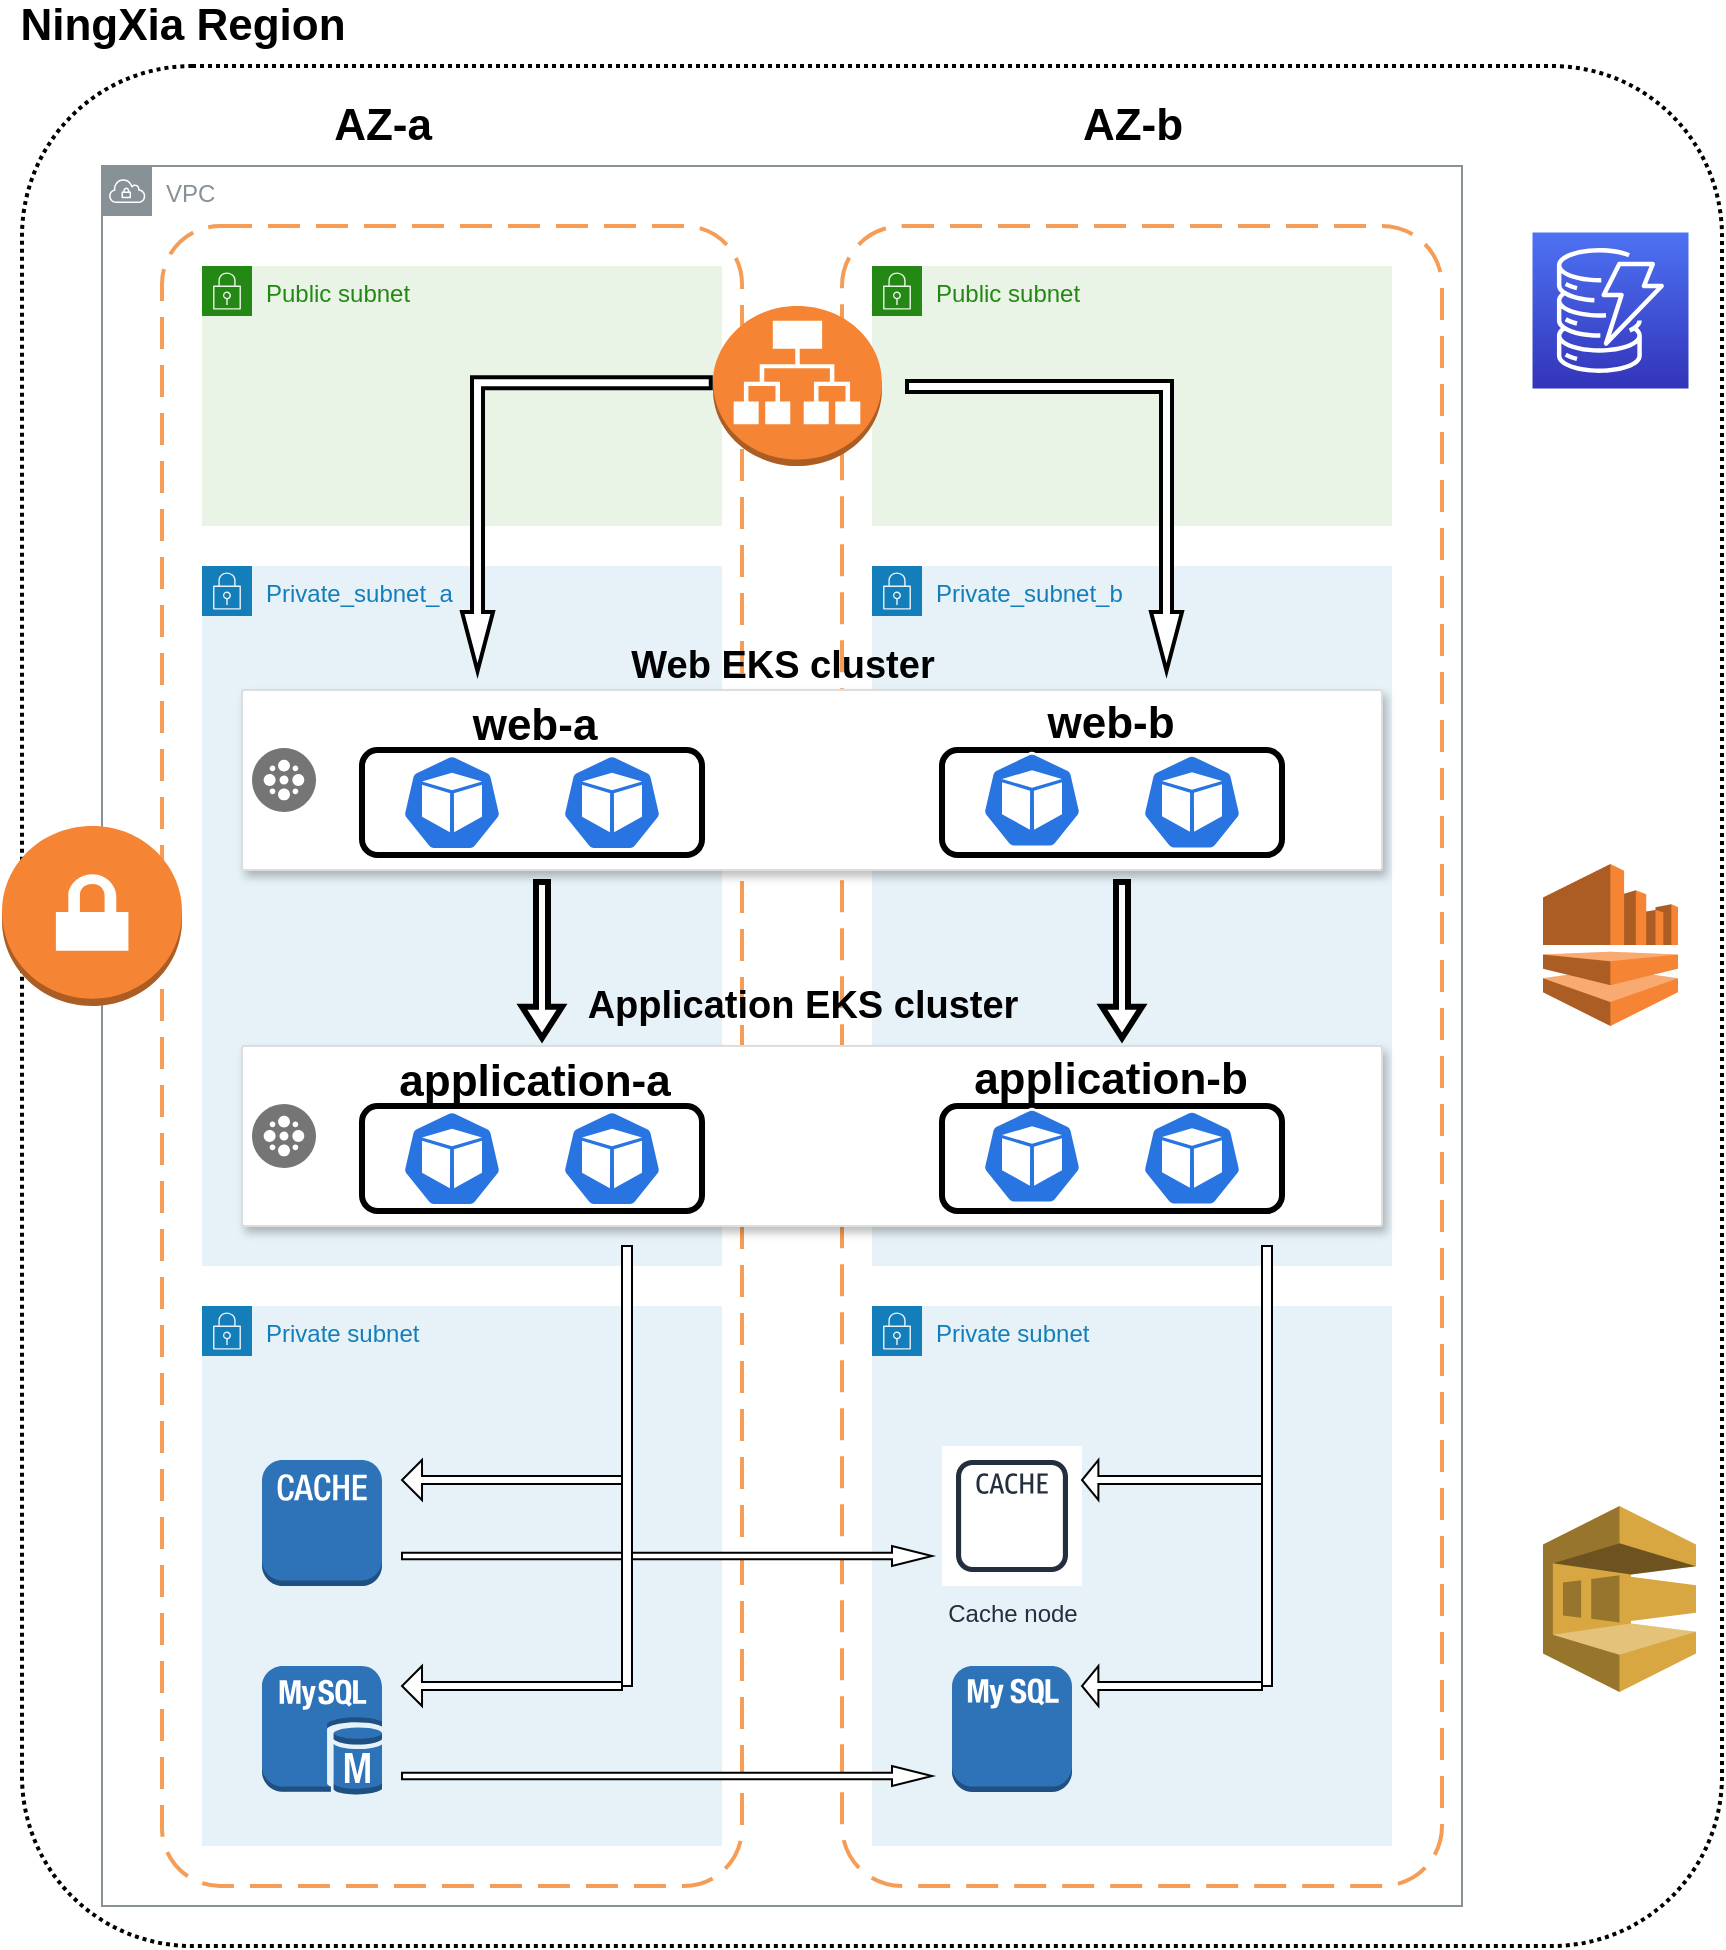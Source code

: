<mxfile version="13.7.1" type="github">
  <diagram id="ytXVugsddWO0LYC6G2EJ" name="Page-1">
    <mxGraphModel dx="1186" dy="715" grid="1" gridSize="10" guides="1" tooltips="1" connect="1" arrows="1" fold="1" page="1" pageScale="1" pageWidth="827" pageHeight="1169" math="0" shadow="0">
      <root>
        <mxCell id="0" />
        <mxCell id="1" parent="0" />
        <mxCell id="ntQXKBrW-BuxDfOLgOqv-1" value="" style="rounded=1;arcSize=10;dashed=1;fillColor=none;gradientColor=none;dashPattern=1 1;strokeWidth=2;" vertex="1" parent="1">
          <mxGeometry x="40" y="80" width="850" height="940" as="geometry" />
        </mxCell>
        <mxCell id="ntQXKBrW-BuxDfOLgOqv-2" value="&lt;b&gt;&lt;font style=&quot;font-size: 22px&quot;&gt;NingXia Region&lt;/font&gt;&lt;/b&gt;" style="text;html=1;align=center;verticalAlign=middle;resizable=0;points=[];autosize=1;" vertex="1" parent="1">
          <mxGeometry x="30" y="50" width="180" height="20" as="geometry" />
        </mxCell>
        <mxCell id="ntQXKBrW-BuxDfOLgOqv-3" value="VPC" style="outlineConnect=0;gradientColor=none;html=1;whiteSpace=wrap;fontSize=12;fontStyle=0;shape=mxgraph.aws4.group;grIcon=mxgraph.aws4.group_vpc;strokeColor=#879196;fillColor=none;verticalAlign=top;align=left;spacingLeft=30;fontColor=#879196;dashed=0;" vertex="1" parent="1">
          <mxGeometry x="80" y="130" width="680" height="870" as="geometry" />
        </mxCell>
        <mxCell id="ntQXKBrW-BuxDfOLgOqv-4" value="" style="rounded=1;arcSize=10;dashed=1;strokeColor=#F59D56;fillColor=none;gradientColor=none;dashPattern=8 4;strokeWidth=2;" vertex="1" parent="1">
          <mxGeometry x="110" y="160" width="290" height="830" as="geometry" />
        </mxCell>
        <mxCell id="ntQXKBrW-BuxDfOLgOqv-5" value="" style="rounded=1;arcSize=10;dashed=1;strokeColor=#F59D56;fillColor=none;gradientColor=none;dashPattern=8 4;strokeWidth=2;" vertex="1" parent="1">
          <mxGeometry x="450" y="160" width="300" height="830" as="geometry" />
        </mxCell>
        <mxCell id="ntQXKBrW-BuxDfOLgOqv-6" value="&lt;b&gt;&lt;font style=&quot;font-size: 22px&quot;&gt;AZ-a&lt;/font&gt;&lt;/b&gt;" style="text;html=1;align=center;verticalAlign=middle;resizable=0;points=[];autosize=1;" vertex="1" parent="1">
          <mxGeometry x="190" y="100" width="60" height="20" as="geometry" />
        </mxCell>
        <mxCell id="ntQXKBrW-BuxDfOLgOqv-7" value="&lt;b&gt;&lt;font style=&quot;font-size: 22px&quot;&gt;AZ-b&lt;/font&gt;&lt;/b&gt;" style="text;html=1;align=center;verticalAlign=middle;resizable=0;points=[];autosize=1;" vertex="1" parent="1">
          <mxGeometry x="560" y="100" width="70" height="20" as="geometry" />
        </mxCell>
        <mxCell id="ntQXKBrW-BuxDfOLgOqv-8" value="Public subnet" style="points=[[0,0],[0.25,0],[0.5,0],[0.75,0],[1,0],[1,0.25],[1,0.5],[1,0.75],[1,1],[0.75,1],[0.5,1],[0.25,1],[0,1],[0,0.75],[0,0.5],[0,0.25]];outlineConnect=0;gradientColor=none;html=1;whiteSpace=wrap;fontSize=12;fontStyle=0;shape=mxgraph.aws4.group;grIcon=mxgraph.aws4.group_security_group;grStroke=0;strokeColor=#248814;fillColor=#E9F3E6;verticalAlign=top;align=left;spacingLeft=30;fontColor=#248814;dashed=0;" vertex="1" parent="1">
          <mxGeometry x="130" y="180" width="260" height="130" as="geometry" />
        </mxCell>
        <mxCell id="ntQXKBrW-BuxDfOLgOqv-9" value="Public subnet" style="points=[[0,0],[0.25,0],[0.5,0],[0.75,0],[1,0],[1,0.25],[1,0.5],[1,0.75],[1,1],[0.75,1],[0.5,1],[0.25,1],[0,1],[0,0.75],[0,0.5],[0,0.25]];outlineConnect=0;gradientColor=none;html=1;whiteSpace=wrap;fontSize=12;fontStyle=0;shape=mxgraph.aws4.group;grIcon=mxgraph.aws4.group_security_group;grStroke=0;strokeColor=#248814;fillColor=#E9F3E6;verticalAlign=top;align=left;spacingLeft=30;fontColor=#248814;dashed=0;" vertex="1" parent="1">
          <mxGeometry x="465" y="180" width="260" height="130" as="geometry" />
        </mxCell>
        <mxCell id="ntQXKBrW-BuxDfOLgOqv-10" value="Private_subnet_a&amp;nbsp;" style="points=[[0,0],[0.25,0],[0.5,0],[0.75,0],[1,0],[1,0.25],[1,0.5],[1,0.75],[1,1],[0.75,1],[0.5,1],[0.25,1],[0,1],[0,0.75],[0,0.5],[0,0.25]];outlineConnect=0;gradientColor=none;html=1;whiteSpace=wrap;fontSize=12;fontStyle=0;shape=mxgraph.aws4.group;grIcon=mxgraph.aws4.group_security_group;grStroke=0;strokeColor=#147EBA;fillColor=#E6F2F8;verticalAlign=top;align=left;spacingLeft=30;fontColor=#147EBA;strokeWidth=7;" vertex="1" parent="1">
          <mxGeometry x="130" y="330" width="260" height="350" as="geometry" />
        </mxCell>
        <mxCell id="ntQXKBrW-BuxDfOLgOqv-11" value="Private subnet" style="points=[[0,0],[0.25,0],[0.5,0],[0.75,0],[1,0],[1,0.25],[1,0.5],[1,0.75],[1,1],[0.75,1],[0.5,1],[0.25,1],[0,1],[0,0.75],[0,0.5],[0,0.25]];outlineConnect=0;gradientColor=none;html=1;whiteSpace=wrap;fontSize=12;fontStyle=0;shape=mxgraph.aws4.group;grIcon=mxgraph.aws4.group_security_group;grStroke=0;strokeColor=#147EBA;fillColor=#E6F2F8;verticalAlign=top;align=left;spacingLeft=30;fontColor=#147EBA;dashed=0;" vertex="1" parent="1">
          <mxGeometry x="465" y="700" width="260" height="270" as="geometry" />
        </mxCell>
        <mxCell id="ntQXKBrW-BuxDfOLgOqv-12" value="Private subnet" style="points=[[0,0],[0.25,0],[0.5,0],[0.75,0],[1,0],[1,0.25],[1,0.5],[1,0.75],[1,1],[0.75,1],[0.5,1],[0.25,1],[0,1],[0,0.75],[0,0.5],[0,0.25]];outlineConnect=0;gradientColor=none;html=1;whiteSpace=wrap;fontSize=12;fontStyle=0;shape=mxgraph.aws4.group;grIcon=mxgraph.aws4.group_security_group;grStroke=0;strokeColor=#147EBA;fillColor=#E6F2F8;verticalAlign=top;align=left;spacingLeft=30;fontColor=#147EBA;dashed=0;" vertex="1" parent="1">
          <mxGeometry x="130" y="700" width="260" height="270" as="geometry" />
        </mxCell>
        <mxCell id="ntQXKBrW-BuxDfOLgOqv-13" value="Private_subnet_b" style="points=[[0,0],[0.25,0],[0.5,0],[0.75,0],[1,0],[1,0.25],[1,0.5],[1,0.75],[1,1],[0.75,1],[0.5,1],[0.25,1],[0,1],[0,0.75],[0,0.5],[0,0.25]];outlineConnect=0;gradientColor=none;html=1;whiteSpace=wrap;fontSize=12;fontStyle=0;shape=mxgraph.aws4.group;grIcon=mxgraph.aws4.group_security_group;grStroke=0;strokeColor=#147EBA;fillColor=#E6F2F8;verticalAlign=top;align=left;spacingLeft=30;fontColor=#147EBA;dashed=0;" vertex="1" parent="1">
          <mxGeometry x="465" y="330" width="260" height="350" as="geometry" />
        </mxCell>
        <mxCell id="ntQXKBrW-BuxDfOLgOqv-14" value="" style="strokeColor=#dddddd;shadow=1;strokeWidth=1;rounded=1;absoluteArcSize=1;arcSize=2;" vertex="1" parent="1">
          <mxGeometry x="150" y="570" width="570" height="90" as="geometry" />
        </mxCell>
        <mxCell id="ntQXKBrW-BuxDfOLgOqv-15" value="" style="dashed=0;connectable=0;html=1;fillColor=#757575;strokeColor=none;shape=mxgraph.gcp2.cluster;part=1;labelPosition=right;verticalLabelPosition=middle;align=left;verticalAlign=middle;spacingLeft=5;fontSize=12;" vertex="1" parent="ntQXKBrW-BuxDfOLgOqv-14">
          <mxGeometry y="0.5" width="32" height="32" relative="1" as="geometry">
            <mxPoint x="5" y="-16" as="offset" />
          </mxGeometry>
        </mxCell>
        <mxCell id="ntQXKBrW-BuxDfOLgOqv-16" value="" style="rounded=1;whiteSpace=wrap;html=1;strokeWidth=3;" vertex="1" parent="ntQXKBrW-BuxDfOLgOqv-14">
          <mxGeometry x="60" y="30" width="170" height="52.5" as="geometry" />
        </mxCell>
        <mxCell id="ntQXKBrW-BuxDfOLgOqv-17" value="" style="rounded=1;whiteSpace=wrap;html=1;strokeWidth=3;" vertex="1" parent="ntQXKBrW-BuxDfOLgOqv-14">
          <mxGeometry x="350" y="30" width="170" height="52.5" as="geometry" />
        </mxCell>
        <mxCell id="ntQXKBrW-BuxDfOLgOqv-18" value="" style="html=1;dashed=0;whitespace=wrap;fillColor=#2875E2;strokeColor=#ffffff;points=[[0.005,0.63,0],[0.1,0.2,0],[0.9,0.2,0],[0.5,0,0],[0.995,0.63,0],[0.72,0.99,0],[0.5,1,0],[0.28,0.99,0]];shape=mxgraph.kubernetes.icon;prIcon=pod" vertex="1" parent="ntQXKBrW-BuxDfOLgOqv-14">
          <mxGeometry x="80" y="20.25" width="50" height="72" as="geometry" />
        </mxCell>
        <mxCell id="ntQXKBrW-BuxDfOLgOqv-19" value="" style="html=1;dashed=0;whitespace=wrap;fillColor=#2875E2;strokeColor=#ffffff;points=[[0.005,0.63,0],[0.1,0.2,0],[0.9,0.2,0],[0.5,0,0],[0.995,0.63,0],[0.72,0.99,0],[0.5,1,0],[0.28,0.99,0]];shape=mxgraph.kubernetes.icon;prIcon=pod" vertex="1" parent="ntQXKBrW-BuxDfOLgOqv-14">
          <mxGeometry x="160" y="20.25" width="50" height="72" as="geometry" />
        </mxCell>
        <mxCell id="ntQXKBrW-BuxDfOLgOqv-20" value="" style="html=1;dashed=0;whitespace=wrap;fillColor=#2875E2;strokeColor=#ffffff;points=[[0.005,0.63,0],[0.1,0.2,0],[0.9,0.2,0],[0.5,0,0],[0.995,0.63,0],[0.72,0.99,0],[0.5,1,0],[0.28,0.99,0]];shape=mxgraph.kubernetes.icon;prIcon=pod" vertex="1" parent="ntQXKBrW-BuxDfOLgOqv-14">
          <mxGeometry x="370" y="19" width="50" height="72" as="geometry" />
        </mxCell>
        <mxCell id="ntQXKBrW-BuxDfOLgOqv-21" value="" style="html=1;dashed=0;whitespace=wrap;fillColor=#2875E2;strokeColor=#ffffff;points=[[0.005,0.63,0],[0.1,0.2,0],[0.9,0.2,0],[0.5,0,0],[0.995,0.63,0],[0.72,0.99,0],[0.5,1,0],[0.28,0.99,0]];shape=mxgraph.kubernetes.icon;prIcon=pod" vertex="1" parent="ntQXKBrW-BuxDfOLgOqv-14">
          <mxGeometry x="450" y="20" width="50" height="72" as="geometry" />
        </mxCell>
        <mxCell id="ntQXKBrW-BuxDfOLgOqv-22" value="&lt;b&gt;&lt;font style=&quot;font-size: 22px&quot;&gt;application-a&lt;/font&gt;&lt;/b&gt;" style="text;html=1;align=center;verticalAlign=middle;resizable=0;points=[];autosize=1;" vertex="1" parent="ntQXKBrW-BuxDfOLgOqv-14">
          <mxGeometry x="71" y="8" width="150" height="20" as="geometry" />
        </mxCell>
        <mxCell id="ntQXKBrW-BuxDfOLgOqv-23" value="&lt;b&gt;&lt;font style=&quot;font-size: 22px&quot;&gt;application-b&lt;/font&gt;&lt;/b&gt;" style="text;html=1;align=center;verticalAlign=middle;resizable=0;points=[];autosize=1;" vertex="1" parent="ntQXKBrW-BuxDfOLgOqv-14">
          <mxGeometry x="359" y="7" width="150" height="20" as="geometry" />
        </mxCell>
        <mxCell id="ntQXKBrW-BuxDfOLgOqv-24" value="&lt;font style=&quot;font-size: 19px&quot;&gt;&lt;b&gt;Web EKS cluster&lt;/b&gt;&lt;/font&gt;" style="text;html=1;align=center;verticalAlign=middle;resizable=0;points=[];autosize=1;" vertex="1" parent="1">
          <mxGeometry x="335" y="370" width="170" height="20" as="geometry" />
        </mxCell>
        <mxCell id="ntQXKBrW-BuxDfOLgOqv-25" value="" style="strokeColor=#dddddd;shadow=1;strokeWidth=1;rounded=1;absoluteArcSize=1;arcSize=2;" vertex="1" parent="1">
          <mxGeometry x="150" y="392" width="570" height="90" as="geometry" />
        </mxCell>
        <mxCell id="ntQXKBrW-BuxDfOLgOqv-26" value="" style="dashed=0;connectable=0;html=1;fillColor=#757575;strokeColor=none;shape=mxgraph.gcp2.cluster;part=1;labelPosition=right;verticalLabelPosition=middle;align=left;verticalAlign=middle;spacingLeft=5;fontSize=12;" vertex="1" parent="ntQXKBrW-BuxDfOLgOqv-25">
          <mxGeometry y="0.5" width="32" height="32" relative="1" as="geometry">
            <mxPoint x="5" y="-16" as="offset" />
          </mxGeometry>
        </mxCell>
        <mxCell id="ntQXKBrW-BuxDfOLgOqv-27" value="" style="rounded=1;whiteSpace=wrap;html=1;strokeWidth=3;" vertex="1" parent="ntQXKBrW-BuxDfOLgOqv-25">
          <mxGeometry x="60" y="30" width="170" height="52.5" as="geometry" />
        </mxCell>
        <mxCell id="ntQXKBrW-BuxDfOLgOqv-28" value="" style="rounded=1;whiteSpace=wrap;html=1;strokeWidth=3;" vertex="1" parent="ntQXKBrW-BuxDfOLgOqv-25">
          <mxGeometry x="350" y="30" width="170" height="52.5" as="geometry" />
        </mxCell>
        <mxCell id="ntQXKBrW-BuxDfOLgOqv-29" value="" style="html=1;dashed=0;whitespace=wrap;fillColor=#2875E2;strokeColor=#ffffff;points=[[0.005,0.63,0],[0.1,0.2,0],[0.9,0.2,0],[0.5,0,0],[0.995,0.63,0],[0.72,0.99,0],[0.5,1,0],[0.28,0.99,0]];shape=mxgraph.kubernetes.icon;prIcon=pod" vertex="1" parent="ntQXKBrW-BuxDfOLgOqv-25">
          <mxGeometry x="80" y="20.25" width="50" height="72" as="geometry" />
        </mxCell>
        <mxCell id="ntQXKBrW-BuxDfOLgOqv-30" value="" style="html=1;dashed=0;whitespace=wrap;fillColor=#2875E2;strokeColor=#ffffff;points=[[0.005,0.63,0],[0.1,0.2,0],[0.9,0.2,0],[0.5,0,0],[0.995,0.63,0],[0.72,0.99,0],[0.5,1,0],[0.28,0.99,0]];shape=mxgraph.kubernetes.icon;prIcon=pod" vertex="1" parent="ntQXKBrW-BuxDfOLgOqv-25">
          <mxGeometry x="160" y="20.25" width="50" height="72" as="geometry" />
        </mxCell>
        <mxCell id="ntQXKBrW-BuxDfOLgOqv-31" value="" style="html=1;dashed=0;whitespace=wrap;fillColor=#2875E2;strokeColor=#ffffff;points=[[0.005,0.63,0],[0.1,0.2,0],[0.9,0.2,0],[0.5,0,0],[0.995,0.63,0],[0.72,0.99,0],[0.5,1,0],[0.28,0.99,0]];shape=mxgraph.kubernetes.icon;prIcon=pod" vertex="1" parent="ntQXKBrW-BuxDfOLgOqv-25">
          <mxGeometry x="370" y="19" width="50" height="72" as="geometry" />
        </mxCell>
        <mxCell id="ntQXKBrW-BuxDfOLgOqv-32" value="" style="html=1;dashed=0;whitespace=wrap;fillColor=#2875E2;strokeColor=#ffffff;points=[[0.005,0.63,0],[0.1,0.2,0],[0.9,0.2,0],[0.5,0,0],[0.995,0.63,0],[0.72,0.99,0],[0.5,1,0],[0.28,0.99,0]];shape=mxgraph.kubernetes.icon;prIcon=pod" vertex="1" parent="ntQXKBrW-BuxDfOLgOqv-25">
          <mxGeometry x="450" y="20" width="50" height="72" as="geometry" />
        </mxCell>
        <mxCell id="ntQXKBrW-BuxDfOLgOqv-33" value="&lt;b&gt;&lt;font style=&quot;font-size: 22px&quot;&gt;web-a&lt;/font&gt;&lt;/b&gt;" style="text;html=1;align=center;verticalAlign=middle;resizable=0;points=[];autosize=1;" vertex="1" parent="ntQXKBrW-BuxDfOLgOqv-25">
          <mxGeometry x="106" y="8" width="80" height="20" as="geometry" />
        </mxCell>
        <mxCell id="ntQXKBrW-BuxDfOLgOqv-34" value="&lt;b&gt;&lt;font style=&quot;font-size: 22px&quot;&gt;web-b&lt;/font&gt;&lt;/b&gt;" style="text;html=1;align=center;verticalAlign=middle;resizable=0;points=[];autosize=1;" vertex="1" parent="ntQXKBrW-BuxDfOLgOqv-25">
          <mxGeometry x="394" y="7" width="80" height="20" as="geometry" />
        </mxCell>
        <mxCell id="ntQXKBrW-BuxDfOLgOqv-35" value="&lt;font style=&quot;font-size: 19px&quot;&gt;&lt;b&gt;Application EKS cluster&lt;/b&gt;&lt;/font&gt;" style="text;html=1;align=center;verticalAlign=middle;resizable=0;points=[];autosize=1;" vertex="1" parent="1">
          <mxGeometry x="315" y="540" width="230" height="20" as="geometry" />
        </mxCell>
        <mxCell id="ntQXKBrW-BuxDfOLgOqv-37" value="" style="shape=singleArrow;direction=south;whiteSpace=wrap;html=1;strokeWidth=3;" vertex="1" parent="1">
          <mxGeometry x="580" y="488" width="20" height="78" as="geometry" />
        </mxCell>
        <mxCell id="ntQXKBrW-BuxDfOLgOqv-38" value="" style="outlineConnect=0;dashed=0;verticalLabelPosition=bottom;verticalAlign=top;align=center;html=1;shape=mxgraph.aws3.application_load_balancer;fillColor=#F58534;gradientColor=none;strokeWidth=3;" vertex="1" parent="1">
          <mxGeometry x="385.5" y="200" width="84.5" height="80" as="geometry" />
        </mxCell>
        <mxCell id="ntQXKBrW-BuxDfOLgOqv-39" value="" style="shape=singleArrow;direction=south;whiteSpace=wrap;html=1;strokeWidth=3;" vertex="1" parent="1">
          <mxGeometry x="290" y="488" width="20" height="78" as="geometry" />
        </mxCell>
        <mxCell id="ntQXKBrW-BuxDfOLgOqv-41" value="" style="html=1;shadow=0;dashed=0;align=center;verticalAlign=middle;shape=mxgraph.arrows2.bendArrow;dy=2.75;dx=29.5;notch=0;arrowHead=15.5;rounded=0;strokeWidth=2;rotation=90;" vertex="1" parent="1">
          <mxGeometry x="478.75" y="241.25" width="145" height="137.5" as="geometry" />
        </mxCell>
        <mxCell id="ntQXKBrW-BuxDfOLgOqv-46" value="" style="html=1;shadow=0;dashed=0;align=center;verticalAlign=middle;shape=mxgraph.arrows2.bendArrow;dy=2.75;dx=29.5;notch=0;arrowHead=15.5;rounded=0;strokeWidth=2;rotation=90;flipV=1;" vertex="1" parent="1">
          <mxGeometry x="248.76" y="246.88" width="146.88" height="124.38" as="geometry" />
        </mxCell>
        <mxCell id="ntQXKBrW-BuxDfOLgOqv-47" value="" style="outlineConnect=0;dashed=0;verticalLabelPosition=bottom;verticalAlign=top;align=center;html=1;shape=mxgraph.aws3.mysql_db_instance;fillColor=#2E73B8;gradientColor=none;strokeWidth=7;" vertex="1" parent="1">
          <mxGeometry x="160" y="880" width="60" height="64.5" as="geometry" />
        </mxCell>
        <mxCell id="ntQXKBrW-BuxDfOLgOqv-48" value="" style="outlineConnect=0;dashed=0;verticalLabelPosition=bottom;verticalAlign=top;align=center;html=1;shape=mxgraph.aws3.mysql_db_instance_2;fillColor=#2E73B8;gradientColor=none;strokeWidth=7;" vertex="1" parent="1">
          <mxGeometry x="505" y="880" width="60" height="63" as="geometry" />
        </mxCell>
        <mxCell id="ntQXKBrW-BuxDfOLgOqv-49" value="" style="outlineConnect=0;dashed=0;verticalLabelPosition=bottom;verticalAlign=top;align=center;html=1;shape=mxgraph.aws3.cache_node;fillColor=#2E73B8;gradientColor=none;strokeWidth=7;" vertex="1" parent="1">
          <mxGeometry x="160" y="777" width="60" height="63" as="geometry" />
        </mxCell>
        <mxCell id="ntQXKBrW-BuxDfOLgOqv-50" value="Cache node" style="outlineConnect=0;fontColor=#232F3E;gradientColor=none;strokeColor=#232F3E;fillColor=#ffffff;dashed=0;verticalLabelPosition=bottom;verticalAlign=top;align=center;html=1;fontSize=12;fontStyle=0;aspect=fixed;shape=mxgraph.aws4.resourceIcon;resIcon=mxgraph.aws4.cache_node;" vertex="1" parent="1">
          <mxGeometry x="500" y="770" width="70" height="70" as="geometry" />
        </mxCell>
        <mxCell id="ntQXKBrW-BuxDfOLgOqv-60" value="" style="html=1;shadow=0;dashed=0;align=center;verticalAlign=middle;shape=mxgraph.arrows2.arrow;dy=0.67;dx=20;notch=0;strokeWidth=1;perimeterSpacing=6;fontSize=1;" vertex="1" parent="1">
          <mxGeometry x="230" y="820" width="265" height="10" as="geometry" />
        </mxCell>
        <mxCell id="ntQXKBrW-BuxDfOLgOqv-62" value="" style="html=1;shadow=0;dashed=0;align=center;verticalAlign=middle;shape=mxgraph.arrows2.arrow;dy=0.67;dx=20;notch=0;strokeWidth=1;perimeterSpacing=6;fontSize=1;" vertex="1" parent="1">
          <mxGeometry x="230" y="930" width="265" height="10" as="geometry" />
        </mxCell>
        <mxCell id="ntQXKBrW-BuxDfOLgOqv-63" value="" style="rounded=0;whiteSpace=wrap;html=1;shadow=0;dashed=0;strokeWidth=1;fontSize=1;" vertex="1" parent="1">
          <mxGeometry x="340" y="670" width="5" height="220" as="geometry" />
        </mxCell>
        <mxCell id="ntQXKBrW-BuxDfOLgOqv-67" value="" style="shape=singleArrow;direction=west;whiteSpace=wrap;html=1;shadow=0;dashed=0;strokeWidth=1;fontSize=1;arrowWidth=0.2;arrowSize=0.091;" vertex="1" parent="1">
          <mxGeometry x="230" y="777" width="110" height="20" as="geometry" />
        </mxCell>
        <mxCell id="ntQXKBrW-BuxDfOLgOqv-69" value="" style="shape=singleArrow;direction=west;whiteSpace=wrap;html=1;shadow=0;dashed=0;strokeWidth=1;fontSize=1;arrowWidth=0.2;arrowSize=0.091;" vertex="1" parent="1">
          <mxGeometry x="230" y="880" width="110" height="20" as="geometry" />
        </mxCell>
        <mxCell id="ntQXKBrW-BuxDfOLgOqv-70" value="" style="rounded=0;whiteSpace=wrap;html=1;shadow=0;dashed=0;strokeWidth=1;fontSize=1;" vertex="1" parent="1">
          <mxGeometry x="660" y="670" width="5" height="220" as="geometry" />
        </mxCell>
        <mxCell id="ntQXKBrW-BuxDfOLgOqv-71" value="" style="shape=singleArrow;direction=west;whiteSpace=wrap;html=1;shadow=0;dashed=0;strokeWidth=1;fontSize=1;arrowWidth=0.2;arrowSize=0.091;" vertex="1" parent="1">
          <mxGeometry x="570" y="777" width="90" height="20" as="geometry" />
        </mxCell>
        <mxCell id="ntQXKBrW-BuxDfOLgOqv-72" value="" style="shape=singleArrow;direction=west;whiteSpace=wrap;html=1;shadow=0;dashed=0;strokeWidth=1;fontSize=1;arrowWidth=0.2;arrowSize=0.091;" vertex="1" parent="1">
          <mxGeometry x="570" y="880" width="90" height="20" as="geometry" />
        </mxCell>
        <mxCell id="ntQXKBrW-BuxDfOLgOqv-73" value="" style="outlineConnect=0;dashed=0;verticalLabelPosition=bottom;verticalAlign=top;align=center;html=1;shape=mxgraph.aws3.vpn_gateway;fillColor=#F58534;gradientColor=none;shadow=0;strokeWidth=1;fontSize=1;" vertex="1" parent="1">
          <mxGeometry x="30" y="460" width="90" height="90" as="geometry" />
        </mxCell>
        <mxCell id="ntQXKBrW-BuxDfOLgOqv-74" value="" style="outlineConnect=0;fontColor=#232F3E;gradientColor=#4D72F3;gradientDirection=north;fillColor=#3334B9;strokeColor=#ffffff;dashed=0;verticalLabelPosition=bottom;verticalAlign=top;align=center;html=1;fontSize=12;fontStyle=0;aspect=fixed;shape=mxgraph.aws4.resourceIcon;resIcon=mxgraph.aws4.dynamodb;shadow=0;" vertex="1" parent="1">
          <mxGeometry x="795.25" y="163.25" width="78" height="78" as="geometry" />
        </mxCell>
        <mxCell id="ntQXKBrW-BuxDfOLgOqv-77" value="" style="outlineConnect=0;dashed=0;verticalLabelPosition=bottom;verticalAlign=top;align=center;html=1;shape=mxgraph.aws3.kinesis;fillColor=#F58534;gradientColor=none;shadow=0;strokeWidth=1;fontSize=1;" vertex="1" parent="1">
          <mxGeometry x="800.5" y="479" width="67.5" height="81" as="geometry" />
        </mxCell>
        <mxCell id="ntQXKBrW-BuxDfOLgOqv-78" value="" style="outlineConnect=0;dashed=0;verticalLabelPosition=bottom;verticalAlign=top;align=center;html=1;shape=mxgraph.aws3.sqs;fillColor=#D9A741;gradientColor=none;shadow=0;strokeWidth=1;fontSize=1;" vertex="1" parent="1">
          <mxGeometry x="800.5" y="800" width="76.5" height="93" as="geometry" />
        </mxCell>
      </root>
    </mxGraphModel>
  </diagram>
</mxfile>
